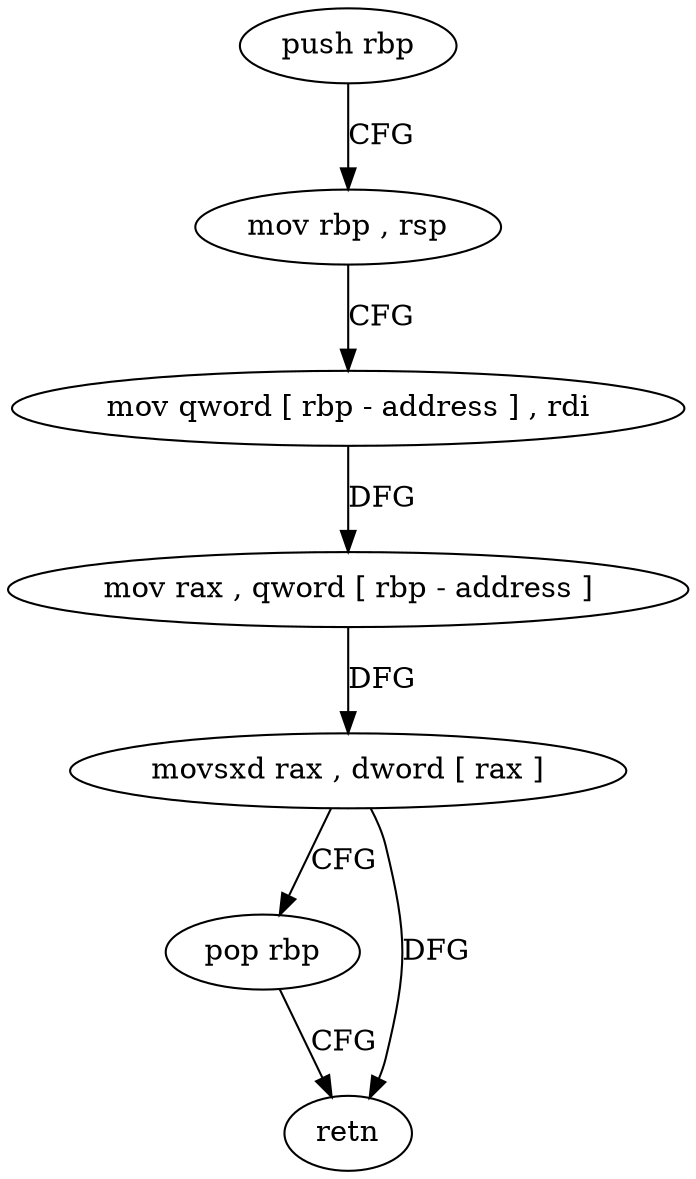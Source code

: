 digraph "func" {
"177312" [label = "push rbp" ]
"177313" [label = "mov rbp , rsp" ]
"177316" [label = "mov qword [ rbp - address ] , rdi" ]
"177320" [label = "mov rax , qword [ rbp - address ]" ]
"177324" [label = "movsxd rax , dword [ rax ]" ]
"177327" [label = "pop rbp" ]
"177328" [label = "retn" ]
"177312" -> "177313" [ label = "CFG" ]
"177313" -> "177316" [ label = "CFG" ]
"177316" -> "177320" [ label = "DFG" ]
"177320" -> "177324" [ label = "DFG" ]
"177324" -> "177327" [ label = "CFG" ]
"177324" -> "177328" [ label = "DFG" ]
"177327" -> "177328" [ label = "CFG" ]
}
